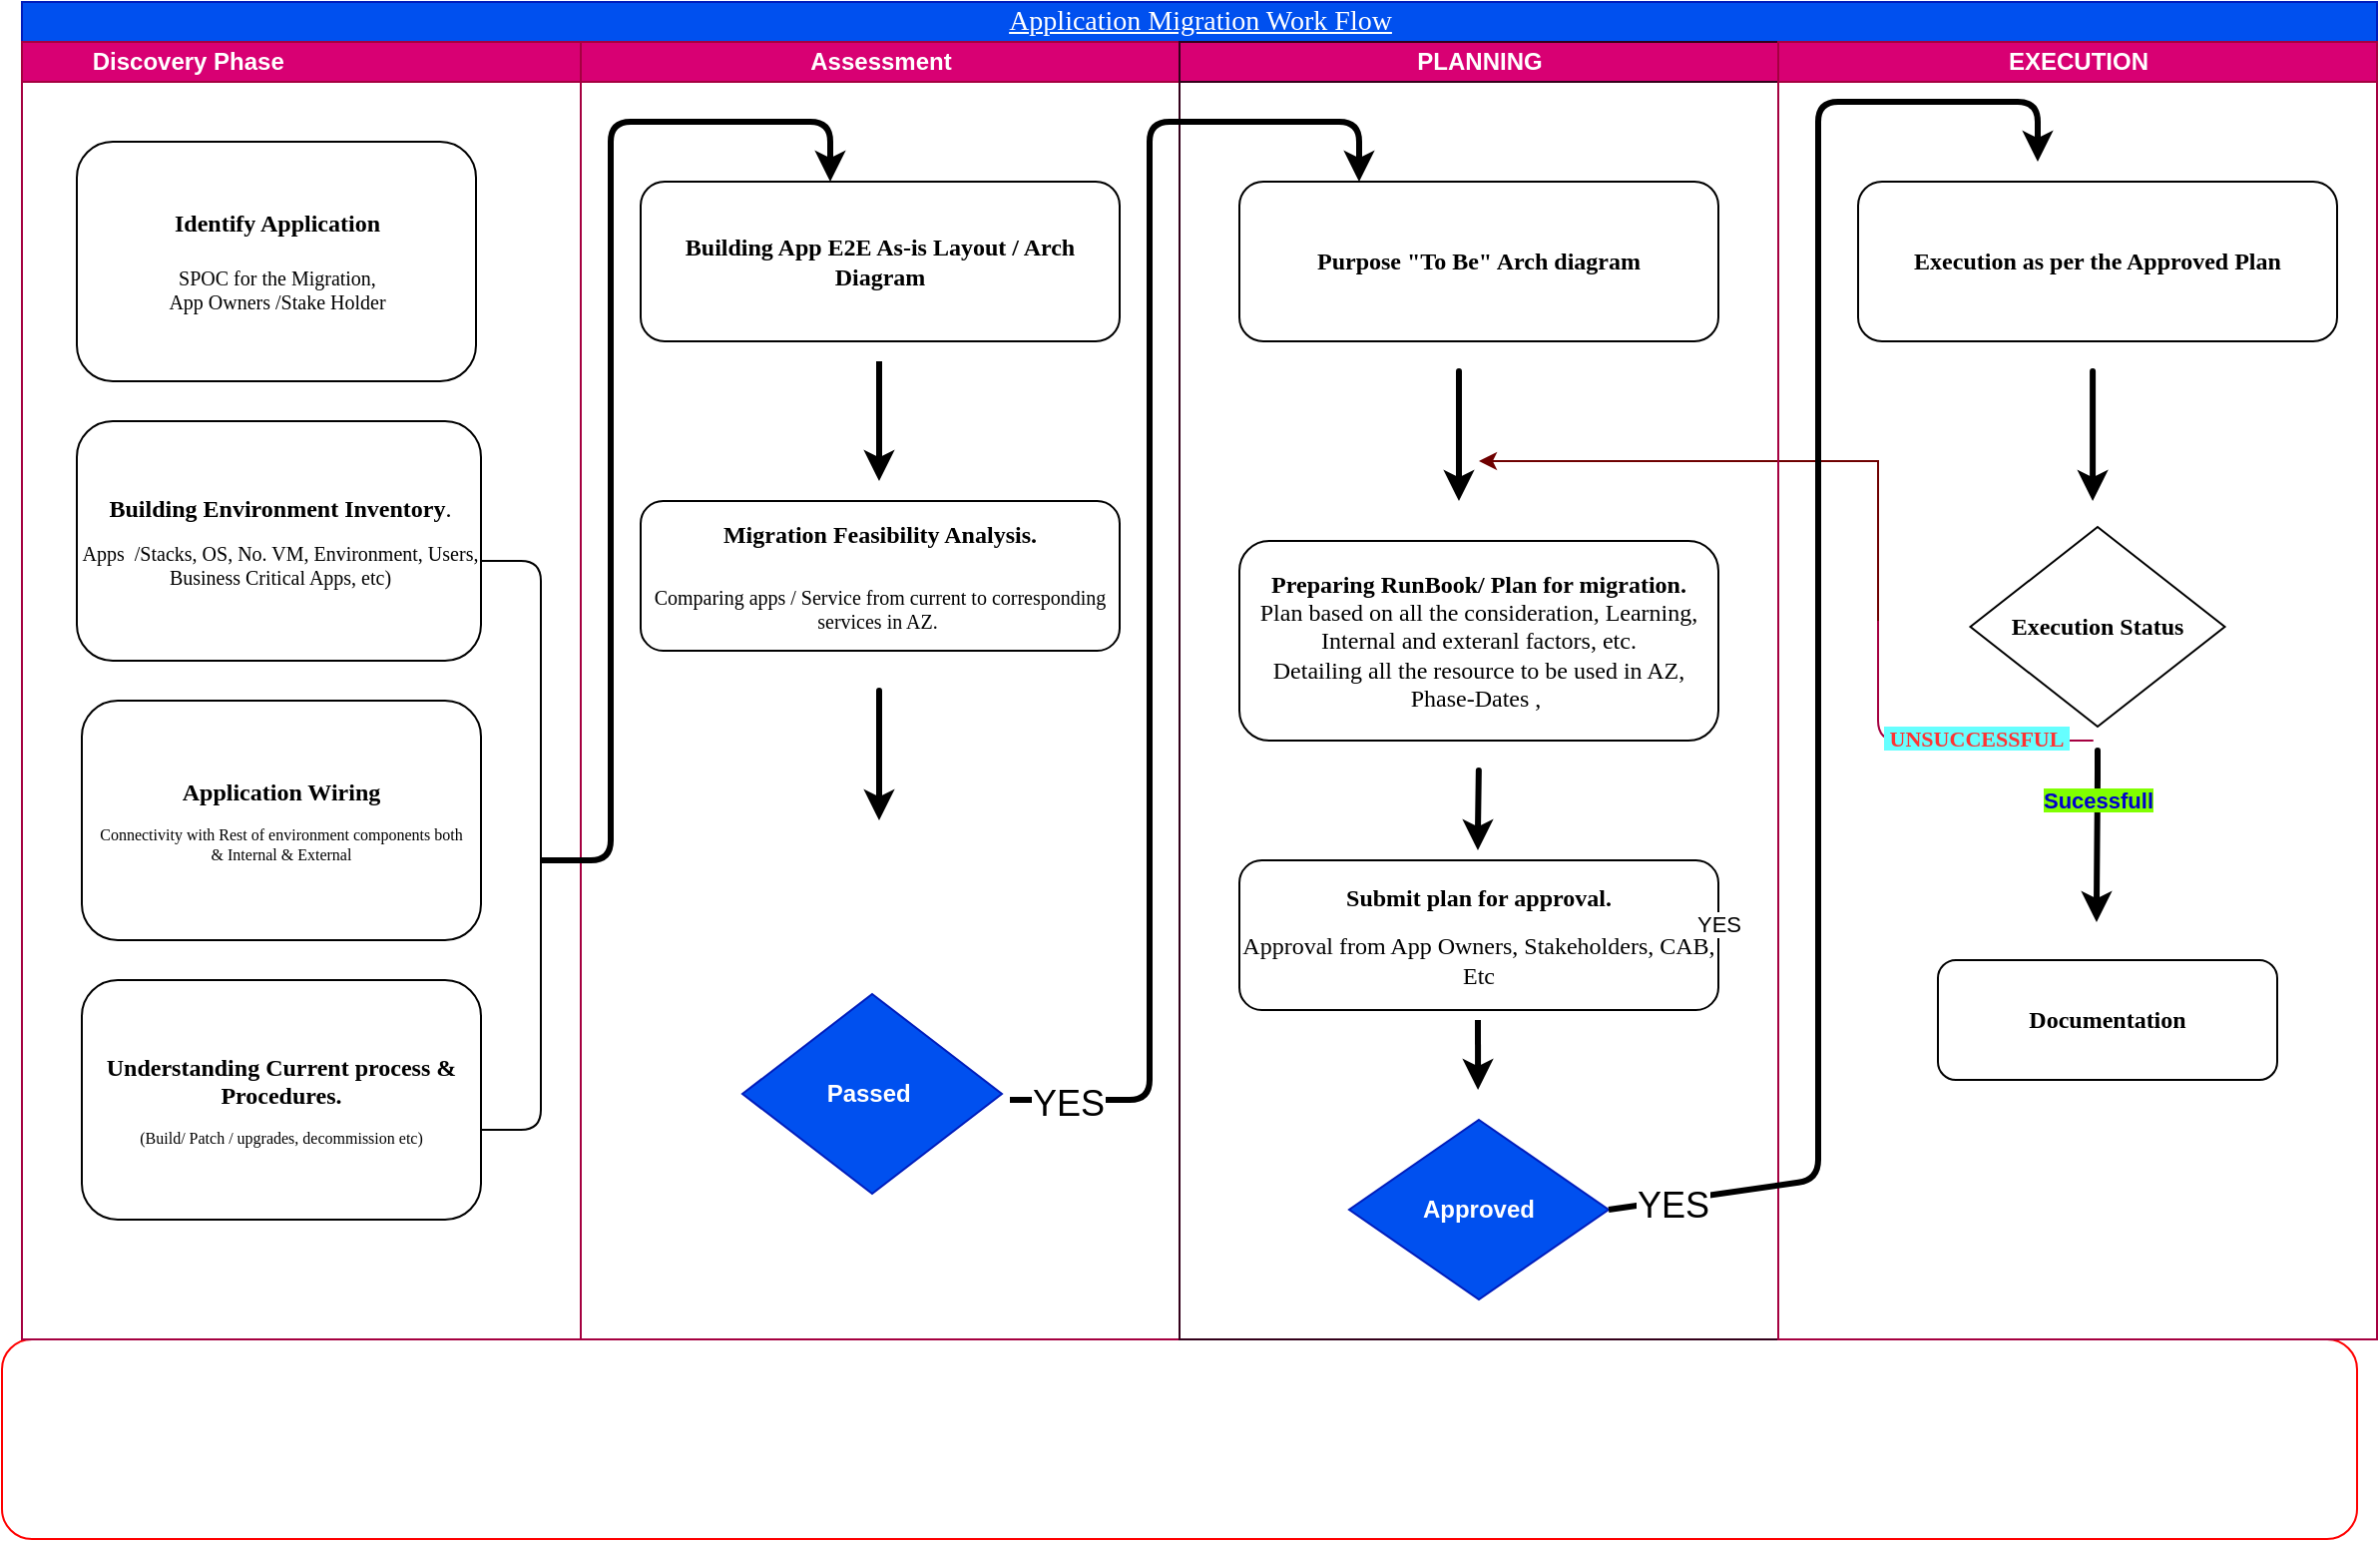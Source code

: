 <mxfile version="13.7.8" type="github">
  <diagram name="Page-1" id="74e2e168-ea6b-b213-b513-2b3c1d86103e">
    <mxGraphModel dx="1020" dy="1385" grid="1" gridSize="10" guides="1" tooltips="1" connect="1" arrows="1" fold="1" page="1" pageScale="1" pageWidth="1100" pageHeight="850" background="#ffffff" math="0" shadow="0">
      <root>
        <mxCell id="0" />
        <mxCell id="1" parent="0" />
        <mxCell id="70lNwWaXjQEXrbum7vbb-63" value="" style="rounded=1;whiteSpace=wrap;html=1;strokeColor=#FF0000;" parent="1" vertex="1">
          <mxGeometry x="30" y="650" width="1180" height="100" as="geometry" />
        </mxCell>
        <mxCell id="QOqbm0XGTWtQkNrjPd4z-1" value="" style="endArrow=classic;html=1;strokeWidth=3;" edge="1" parent="1">
          <mxGeometry width="50" height="50" relative="1" as="geometry">
            <mxPoint x="1077.55" y="220" as="sourcePoint" />
            <mxPoint x="1077.55" y="230.0" as="targetPoint" />
            <Array as="points">
              <mxPoint x="1077.55" y="160" />
              <mxPoint x="1077.55" y="220" />
            </Array>
          </mxGeometry>
        </mxCell>
        <mxCell id="77e6c97f196da883-1" value="&lt;font style=&quot;font-weight: normal ; font-size: 14px&quot;&gt;&lt;u&gt;Application Migration Work Flow&lt;/u&gt;&lt;/font&gt;" style="swimlane;html=1;childLayout=stackLayout;startSize=20;rounded=0;shadow=0;labelBackgroundColor=none;strokeWidth=1;fontFamily=Verdana;fontSize=8;align=center;strokeColor=#001DBC;fillColor=#0050ef;fontColor=#ffffff;" parent="1" vertex="1">
          <mxGeometry x="40" y="-20" width="1180" height="670" as="geometry" />
        </mxCell>
        <mxCell id="77e6c97f196da883-2" value="&amp;nbsp; &amp;nbsp; &amp;nbsp; &amp;nbsp; &amp;nbsp; Discovery Phase" style="swimlane;html=1;startSize=20;align=left;fillColor=#d80073;strokeColor=#A50040;fontColor=#ffffff;" parent="77e6c97f196da883-1" vertex="1">
          <mxGeometry y="20" width="280" height="650" as="geometry">
            <mxRectangle y="20" width="30" height="730" as="alternateBounds" />
          </mxGeometry>
        </mxCell>
        <mxCell id="70lNwWaXjQEXrbum7vbb-1" value="&lt;b&gt;&lt;font style=&quot;font-size: 12px&quot;&gt;Application Wiring &lt;br&gt;&lt;/font&gt;&lt;/b&gt;&lt;br&gt;Connectivity with Rest of environment components both &amp;amp;&amp;nbsp;Internal &amp;amp; External" style="rounded=1;whiteSpace=wrap;html=1;shadow=0;labelBackgroundColor=none;strokeWidth=1;fontFamily=Verdana;fontSize=8;align=center;" parent="77e6c97f196da883-2" vertex="1">
          <mxGeometry x="30" y="330" width="200" height="120" as="geometry" />
        </mxCell>
        <mxCell id="77e6c97f196da883-9" value="&lt;font style=&quot;font-size: 12px&quot;&gt;&lt;b&gt;Building Environment Inventory&lt;/b&gt;.&lt;br&gt;&lt;/font&gt;&lt;br&gt;&lt;font style=&quot;font-size: 10px&quot;&gt;Apps&amp;nbsp; /Stacks, OS, No. VM, Environment, Users, Business Critical Apps, etc)&lt;/font&gt;" style="rounded=1;whiteSpace=wrap;html=1;shadow=0;labelBackgroundColor=none;strokeWidth=1;fontFamily=Verdana;fontSize=8;align=center;" parent="77e6c97f196da883-2" vertex="1">
          <mxGeometry x="27.5" y="190" width="202.5" height="120" as="geometry" />
        </mxCell>
        <mxCell id="77e6c97f196da883-8" value="&lt;font&gt;&lt;b style=&quot;font-size: 12px&quot;&gt;Identify Application&lt;br&gt;&lt;br&gt;&lt;/b&gt;&lt;font style=&quot;font-size: 10px&quot;&gt;SPOC for the Migration,&lt;br&gt;&lt;/font&gt;&lt;font style=&quot;font-size: 10px&quot;&gt;App Owners /Stake Holder&lt;/font&gt;&lt;/font&gt;" style="rounded=1;whiteSpace=wrap;html=1;shadow=0;labelBackgroundColor=none;strokeWidth=1;fontFamily=Verdana;fontSize=8;align=center;" parent="77e6c97f196da883-2" vertex="1">
          <mxGeometry x="27.5" y="50" width="200" height="120" as="geometry" />
        </mxCell>
        <mxCell id="70lNwWaXjQEXrbum7vbb-2" value="&lt;b&gt;&lt;font style=&quot;font-size: 12px&quot;&gt;Understanding Current process &amp;amp; Procedures.&lt;br&gt;&lt;/font&gt;&lt;/b&gt;&lt;br&gt;(Build/ Patch / upgrades, decommission etc)" style="rounded=1;whiteSpace=wrap;html=1;shadow=0;labelBackgroundColor=none;strokeWidth=1;fontFamily=Verdana;fontSize=8;align=center;" parent="77e6c97f196da883-2" vertex="1">
          <mxGeometry x="30" y="470" width="200" height="120" as="geometry" />
        </mxCell>
        <mxCell id="70lNwWaXjQEXrbum7vbb-11" value="" style="shape=curlyBracket;whiteSpace=wrap;html=1;rounded=1;size=0;rotation=-180;" parent="77e6c97f196da883-2" vertex="1">
          <mxGeometry x="230" y="260" width="30" height="285" as="geometry" />
        </mxCell>
        <mxCell id="77e6c97f196da883-3" value="Assessment" style="swimlane;html=1;startSize=20;align=center;strokeColor=#A50040;fillColor=#d80073;fontColor=#ffffff;" parent="77e6c97f196da883-1" vertex="1">
          <mxGeometry x="280" y="20" width="300" height="650" as="geometry">
            <mxRectangle x="160" width="100" height="20" as="alternateBounds" />
          </mxGeometry>
        </mxCell>
        <mxCell id="70lNwWaXjQEXrbum7vbb-90" value="" style="endArrow=classic;html=1;strokeWidth=3;" parent="77e6c97f196da883-3" edge="1">
          <mxGeometry width="50" height="50" relative="1" as="geometry">
            <mxPoint x="-20" y="410" as="sourcePoint" />
            <mxPoint x="125" y="70" as="targetPoint" />
            <Array as="points">
              <mxPoint x="15" y="410" />
              <mxPoint x="15" y="40" />
              <mxPoint x="125" y="40" />
            </Array>
          </mxGeometry>
        </mxCell>
        <mxCell id="70lNwWaXjQEXrbum7vbb-54" value="" style="endArrow=classic;html=1;strokeWidth=3;" parent="77e6c97f196da883-3" edge="1">
          <mxGeometry width="50" height="50" relative="1" as="geometry">
            <mxPoint x="149.5" y="380" as="sourcePoint" />
            <mxPoint x="149.5" y="390" as="targetPoint" />
            <Array as="points">
              <mxPoint x="149.5" y="320" />
              <mxPoint x="149.5" y="380" />
            </Array>
          </mxGeometry>
        </mxCell>
        <mxCell id="70lNwWaXjQEXrbum7vbb-13" value="&lt;font style=&quot;font-size: 12px&quot;&gt;&lt;b&gt;Migration Feasibility Analysis.&lt;/b&gt;&lt;br&gt;&lt;/font&gt;&lt;br&gt;&lt;br&gt;&lt;font style=&quot;font-size: 10px&quot;&gt;Comparing apps / Service from current to corresponding services in AZ.&amp;nbsp;&lt;/font&gt;" style="rounded=1;whiteSpace=wrap;html=1;shadow=0;labelBackgroundColor=none;strokeWidth=1;fontFamily=Verdana;fontSize=8;align=center;" parent="77e6c97f196da883-3" vertex="1">
          <mxGeometry x="30" y="230" width="240" height="75" as="geometry" />
        </mxCell>
        <mxCell id="77e6c97f196da883-11" value="&lt;b&gt;&lt;font style=&quot;font-size: 12px&quot;&gt;Building App E2E As-is Layout / Arch Diagram&lt;/font&gt;&lt;/b&gt;" style="rounded=1;whiteSpace=wrap;html=1;shadow=0;labelBackgroundColor=none;strokeWidth=1;fontFamily=Verdana;fontSize=8;align=center;" parent="77e6c97f196da883-3" vertex="1">
          <mxGeometry x="30" y="70" width="240" height="80" as="geometry" />
        </mxCell>
        <mxCell id="70lNwWaXjQEXrbum7vbb-53" value="" style="endArrow=classic;html=1;strokeWidth=3;" parent="77e6c97f196da883-3" edge="1">
          <mxGeometry width="50" height="50" relative="1" as="geometry">
            <mxPoint x="149.5" y="160" as="sourcePoint" />
            <mxPoint x="149.5" y="220" as="targetPoint" />
          </mxGeometry>
        </mxCell>
        <mxCell id="70lNwWaXjQEXrbum7vbb-88" value="&lt;b&gt;Passed&amp;nbsp;&lt;/b&gt;" style="rhombus;whiteSpace=wrap;html=1;strokeColor=#001DBC;fillColor=#0050ef;fontColor=#ffffff;" parent="77e6c97f196da883-3" vertex="1">
          <mxGeometry x="81" y="477" width="130" height="100" as="geometry" />
        </mxCell>
        <mxCell id="70lNwWaXjQEXrbum7vbb-44" value="PLANNING" style="swimlane;html=1;startSize=20;align=center;fillColor=#d80073;fontColor=#ffffff;strokeColor=#33001A;" parent="77e6c97f196da883-1" vertex="1">
          <mxGeometry x="580" y="20" width="300" height="650" as="geometry">
            <mxRectangle x="160" width="100" height="20" as="alternateBounds" />
          </mxGeometry>
        </mxCell>
        <mxCell id="70lNwWaXjQEXrbum7vbb-84" value="" style="endArrow=classic;html=1;strokeWidth=3;" parent="70lNwWaXjQEXrbum7vbb-44" edge="1">
          <mxGeometry width="50" height="50" relative="1" as="geometry">
            <mxPoint x="-85" y="530" as="sourcePoint" />
            <mxPoint x="90" y="70" as="targetPoint" />
            <Array as="points">
              <mxPoint x="-15" y="530" />
              <mxPoint x="-15" y="40" />
              <mxPoint x="90" y="40" />
            </Array>
          </mxGeometry>
        </mxCell>
        <mxCell id="70lNwWaXjQEXrbum7vbb-86" value="&lt;font style=&quot;font-size: 18px&quot;&gt;YES&lt;/font&gt;" style="edgeLabel;html=1;align=center;verticalAlign=middle;resizable=0;points=[];" parent="70lNwWaXjQEXrbum7vbb-84" vertex="1" connectable="0">
          <mxGeometry x="-0.918" y="-2" relative="1" as="geometry">
            <mxPoint as="offset" />
          </mxGeometry>
        </mxCell>
        <mxCell id="QOqbm0XGTWtQkNrjPd4z-3" value="" style="endArrow=classic;html=1;strokeWidth=3;" edge="1" parent="70lNwWaXjQEXrbum7vbb-44">
          <mxGeometry width="50" height="50" relative="1" as="geometry">
            <mxPoint x="140.0" y="220" as="sourcePoint" />
            <mxPoint x="140.0" y="230.0" as="targetPoint" />
            <Array as="points">
              <mxPoint x="140" y="160" />
              <mxPoint x="140" y="220" />
            </Array>
          </mxGeometry>
        </mxCell>
        <mxCell id="70lNwWaXjQEXrbum7vbb-74" value="" style="endArrow=classic;html=1;strokeWidth=3;" parent="70lNwWaXjQEXrbum7vbb-44" edge="1">
          <mxGeometry width="50" height="50" relative="1" as="geometry">
            <mxPoint x="149.5" y="490" as="sourcePoint" />
            <mxPoint x="149.55" y="525" as="targetPoint" />
            <Array as="points">
              <mxPoint x="149.5" y="490" />
            </Array>
          </mxGeometry>
        </mxCell>
        <mxCell id="70lNwWaXjQEXrbum7vbb-71" value="" style="endArrow=classic;html=1;strokeWidth=3;" parent="70lNwWaXjQEXrbum7vbb-44" edge="1">
          <mxGeometry width="50" height="50" relative="1" as="geometry">
            <mxPoint x="149.5" y="395" as="sourcePoint" />
            <mxPoint x="149.5" y="405.0" as="targetPoint" />
            <Array as="points">
              <mxPoint x="150" y="360" />
              <mxPoint x="149.5" y="395" />
            </Array>
          </mxGeometry>
        </mxCell>
        <mxCell id="70lNwWaXjQEXrbum7vbb-65" value="&lt;font style=&quot;font-size: 12px&quot;&gt;&lt;b&gt;Purpose &quot;To Be&quot; Arch diagram&lt;/b&gt;&lt;/font&gt;" style="rounded=1;whiteSpace=wrap;html=1;shadow=0;labelBackgroundColor=none;strokeWidth=1;fontFamily=Verdana;fontSize=8;align=center;" parent="70lNwWaXjQEXrbum7vbb-44" vertex="1">
          <mxGeometry x="30" y="70" width="240" height="80" as="geometry" />
        </mxCell>
        <mxCell id="70lNwWaXjQEXrbum7vbb-77" value="&lt;b&gt;Approved&lt;/b&gt;" style="rhombus;whiteSpace=wrap;html=1;strokeColor=#001DBC;fillColor=#0050ef;fontColor=#ffffff;" parent="70lNwWaXjQEXrbum7vbb-44" vertex="1">
          <mxGeometry x="85" y="540" width="130" height="90" as="geometry" />
        </mxCell>
        <mxCell id="70lNwWaXjQEXrbum7vbb-72" value="&lt;b style=&quot;font-size: 12px&quot;&gt;Submit plan for approval.&lt;br&gt;&lt;/b&gt;&lt;br&gt;&lt;span style=&quot;font-size: 12px&quot;&gt;Approval from App Owners, Stakeholders, CAB, Etc&lt;/span&gt;" style="rounded=1;whiteSpace=wrap;html=1;shadow=0;labelBackgroundColor=none;strokeWidth=1;fontFamily=Verdana;fontSize=8;align=center;" parent="70lNwWaXjQEXrbum7vbb-44" vertex="1">
          <mxGeometry x="30" y="410" width="240" height="75" as="geometry" />
        </mxCell>
        <mxCell id="70lNwWaXjQEXrbum7vbb-64" value="&lt;b style=&quot;font-size: 12px&quot;&gt;Preparing RunBook/ Plan for migration.&lt;/b&gt;&lt;br&gt;&lt;span style=&quot;font-size: 12px&quot;&gt;Plan based on all the consideration, Learning, Internal and exteranl factors, etc. &lt;br&gt;D&lt;/span&gt;&lt;span style=&quot;font-size: 12px&quot;&gt;etailing all the resource to be used in AZ, Phase-Dates ,&amp;nbsp;&lt;/span&gt;" style="rounded=1;whiteSpace=wrap;html=1;shadow=0;labelBackgroundColor=none;strokeWidth=1;fontFamily=Verdana;fontSize=8;align=center;" parent="70lNwWaXjQEXrbum7vbb-44" vertex="1">
          <mxGeometry x="30" y="250" width="240" height="100" as="geometry" />
        </mxCell>
        <mxCell id="QOqbm0XGTWtQkNrjPd4z-5" value="" style="edgeStyle=elbowEdgeStyle;elbow=vertical;endArrow=classic;html=1;fontStyle=1;rounded=0;fillColor=#a20025;strokeColor=#6F0000;jumpSize=10;" edge="1" parent="70lNwWaXjQEXrbum7vbb-44">
          <mxGeometry width="50" height="50" relative="1" as="geometry">
            <mxPoint x="350" y="290" as="sourcePoint" />
            <mxPoint x="150" y="210" as="targetPoint" />
            <Array as="points">
              <mxPoint x="260" y="210" />
              <mxPoint x="310" y="180" />
              <mxPoint x="333.25" y="230" />
              <mxPoint x="333.25" y="220" />
            </Array>
          </mxGeometry>
        </mxCell>
        <mxCell id="70lNwWaXjQEXrbum7vbb-67" value="EXECUTION" style="swimlane;html=1;startSize=20;align=center;strokeColor=#A50040;fillColor=#d80073;fontColor=#ffffff;" parent="77e6c97f196da883-1" vertex="1">
          <mxGeometry x="880" y="20" width="300" height="650" as="geometry">
            <mxRectangle x="160" width="100" height="20" as="alternateBounds" />
          </mxGeometry>
        </mxCell>
        <mxCell id="70lNwWaXjQEXrbum7vbb-80" value="" style="endArrow=classic;html=1;strokeWidth=3;exitX=1;exitY=0.5;exitDx=0;exitDy=0;" parent="70lNwWaXjQEXrbum7vbb-67" source="70lNwWaXjQEXrbum7vbb-77" edge="1">
          <mxGeometry width="50" height="50" relative="1" as="geometry">
            <mxPoint x="-40" y="570" as="sourcePoint" />
            <mxPoint x="130" y="60" as="targetPoint" />
            <Array as="points">
              <mxPoint x="20" y="570" />
              <mxPoint x="20" y="30" />
              <mxPoint x="130" y="30" />
            </Array>
          </mxGeometry>
        </mxCell>
        <mxCell id="70lNwWaXjQEXrbum7vbb-81" value="YES" style="edgeLabel;html=1;align=center;verticalAlign=middle;resizable=0;points=[];" parent="70lNwWaXjQEXrbum7vbb-80" vertex="1" connectable="0">
          <mxGeometry x="-0.358" relative="1" as="geometry">
            <mxPoint x="-50" y="18.64" as="offset" />
          </mxGeometry>
        </mxCell>
        <mxCell id="70lNwWaXjQEXrbum7vbb-82" value="&lt;font style=&quot;font-size: 18px&quot;&gt;YES&lt;/font&gt;" style="edgeLabel;html=1;align=center;verticalAlign=middle;resizable=0;points=[];" parent="70lNwWaXjQEXrbum7vbb-80" vertex="1" connectable="0">
          <mxGeometry x="-0.918" y="-2" relative="1" as="geometry">
            <mxPoint as="offset" />
          </mxGeometry>
        </mxCell>
        <mxCell id="70lNwWaXjQEXrbum7vbb-69" value="&lt;font style=&quot;font-size: 12px&quot;&gt;&lt;b&gt;Execution Status&lt;/b&gt;&lt;/font&gt;" style="rhombus;whiteSpace=wrap;html=1;rounded=0;shadow=0;labelBackgroundColor=none;strokeWidth=1;fontFamily=Verdana;fontSize=8;align=center;" parent="70lNwWaXjQEXrbum7vbb-67" vertex="1">
          <mxGeometry x="96.25" y="243" width="127.5" height="100" as="geometry" />
        </mxCell>
        <mxCell id="70lNwWaXjQEXrbum7vbb-70" value="&lt;font style=&quot;font-size: 12px&quot;&gt;&lt;b&gt;Execution&amp;nbsp;as per the Approved Plan&lt;/b&gt;&lt;/font&gt;" style="rounded=1;whiteSpace=wrap;html=1;shadow=0;labelBackgroundColor=none;strokeWidth=1;fontFamily=Verdana;fontSize=8;align=center;" parent="70lNwWaXjQEXrbum7vbb-67" vertex="1">
          <mxGeometry x="40" y="70" width="240" height="80" as="geometry" />
        </mxCell>
        <mxCell id="70lNwWaXjQEXrbum7vbb-68" value="&lt;font style=&quot;font-size: 12px&quot;&gt;&lt;b&gt;Documentation&lt;/b&gt;&lt;/font&gt;" style="rounded=1;whiteSpace=wrap;html=1;shadow=0;labelBackgroundColor=none;strokeWidth=1;fontFamily=Verdana;fontSize=8;align=center;" parent="70lNwWaXjQEXrbum7vbb-67" vertex="1">
          <mxGeometry x="80" y="460" width="170" height="60" as="geometry" />
        </mxCell>
        <mxCell id="QOqbm0XGTWtQkNrjPd4z-2" value="" style="endArrow=classic;html=1;strokeWidth=3;" edge="1" parent="70lNwWaXjQEXrbum7vbb-67" source="QOqbm0XGTWtQkNrjPd4z-7">
          <mxGeometry width="50" height="50" relative="1" as="geometry">
            <mxPoint x="159.5" y="431" as="sourcePoint" />
            <mxPoint x="159.5" y="441.0" as="targetPoint" />
            <Array as="points">
              <mxPoint x="160" y="350" />
              <mxPoint x="160" y="371" />
              <mxPoint x="159.5" y="431" />
            </Array>
          </mxGeometry>
        </mxCell>
        <mxCell id="QOqbm0XGTWtQkNrjPd4z-7" value="&lt;b style=&quot;font-size: 11px&quot;&gt;&lt;font color=&quot;#0000cc&quot; style=&quot;background-color: rgb(128 , 255 , 0)&quot;&gt;Sucessfull&lt;/font&gt;&lt;/b&gt;" style="text;html=1;align=center;verticalAlign=middle;resizable=0;points=[];autosize=1;" vertex="1" parent="70lNwWaXjQEXrbum7vbb-67">
          <mxGeometry x="125" y="370" width="70" height="20" as="geometry" />
        </mxCell>
        <mxCell id="QOqbm0XGTWtQkNrjPd4z-12" value="" style="endArrow=none;html=1;fillColor=#d80073;strokeColor=#A50040;startSize=10;endSize=10;" edge="1" parent="1">
          <mxGeometry width="50" height="50" relative="1" as="geometry">
            <mxPoint x="1070" y="350" as="sourcePoint" />
            <mxPoint x="970" y="290" as="targetPoint" />
            <Array as="points">
              <mxPoint x="1080" y="350" />
              <mxPoint x="1070" y="350" />
              <mxPoint x="970" y="350" />
            </Array>
          </mxGeometry>
        </mxCell>
        <mxCell id="QOqbm0XGTWtQkNrjPd4z-13" value="&lt;span style=&quot;color: rgba(0 , 0 , 0 , 0) ; font-family: monospace ; font-size: 0px ; background-color: rgb(248 , 249 , 250)&quot;&gt;%3CmxGraphModel%3E%3Croot%3E%3CmxCell%20id%3D%220%22%2F%3E%3CmxCell%20id%3D%221%22%20parent%3D%220%22%2F%3E%3CmxCell%20id%3D%222%22%20value%3D%22%26lt%3Bb%26gt%3B%26lt%3Bfont%20color%3D%26quot%3B%23ff3333%26quot%3B%20style%3D%26quot%3Bbackground-color%3A%20rgb(51%20%2C%20255%20%2C%20255)%26quot%3B%20face%3D%26quot%3BVerdana%26quot%3B%26gt%3Bunsuccessful%26lt%3B%2Ffont%26gt%3B%26lt%3B%2Fb%26gt%3B%22%20style%3D%22edgeLabel%3Bhtml%3D1%3Balign%3Dcenter%3BverticalAlign%3Dmiddle%3Bresizable%3D0%3Bpoints%3D%5B%5D%3B%22%20vertex%3D%221%22%20connectable%3D%220%22%20parent%3D%221%22%3E%3CmxGeometry%20x%3D%22992%22%20y%3D%22183%22%20as%3D%22geometry%22%2F%3E%3C%2FmxCell%3E%3C%2Froot%3E%3C%2FmxGraphModel%3&lt;/span&gt;" style="edgeLabel;html=1;align=center;verticalAlign=middle;resizable=0;points=[];" vertex="1" connectable="0" parent="QOqbm0XGTWtQkNrjPd4z-12">
          <mxGeometry x="-0.247" y="-3" relative="1" as="geometry">
            <mxPoint as="offset" />
          </mxGeometry>
        </mxCell>
        <mxCell id="QOqbm0XGTWtQkNrjPd4z-14" value="&lt;font color=&quot;#ff3333&quot; face=&quot;Times New Roman&quot;&gt;&lt;span style=&quot;background-color: rgb(102 , 255 , 255)&quot;&gt;&lt;span&gt;&amp;nbsp;UNSUCCESSFUL&amp;nbsp;&lt;/span&gt;&lt;/span&gt;&lt;/font&gt;" style="edgeLabel;html=1;align=center;verticalAlign=middle;resizable=0;points=[];fontStyle=1" vertex="1" connectable="0" parent="QOqbm0XGTWtQkNrjPd4z-12">
          <mxGeometry x="-0.21" y="-1" relative="1" as="geometry">
            <mxPoint as="offset" />
          </mxGeometry>
        </mxCell>
      </root>
    </mxGraphModel>
  </diagram>
</mxfile>
